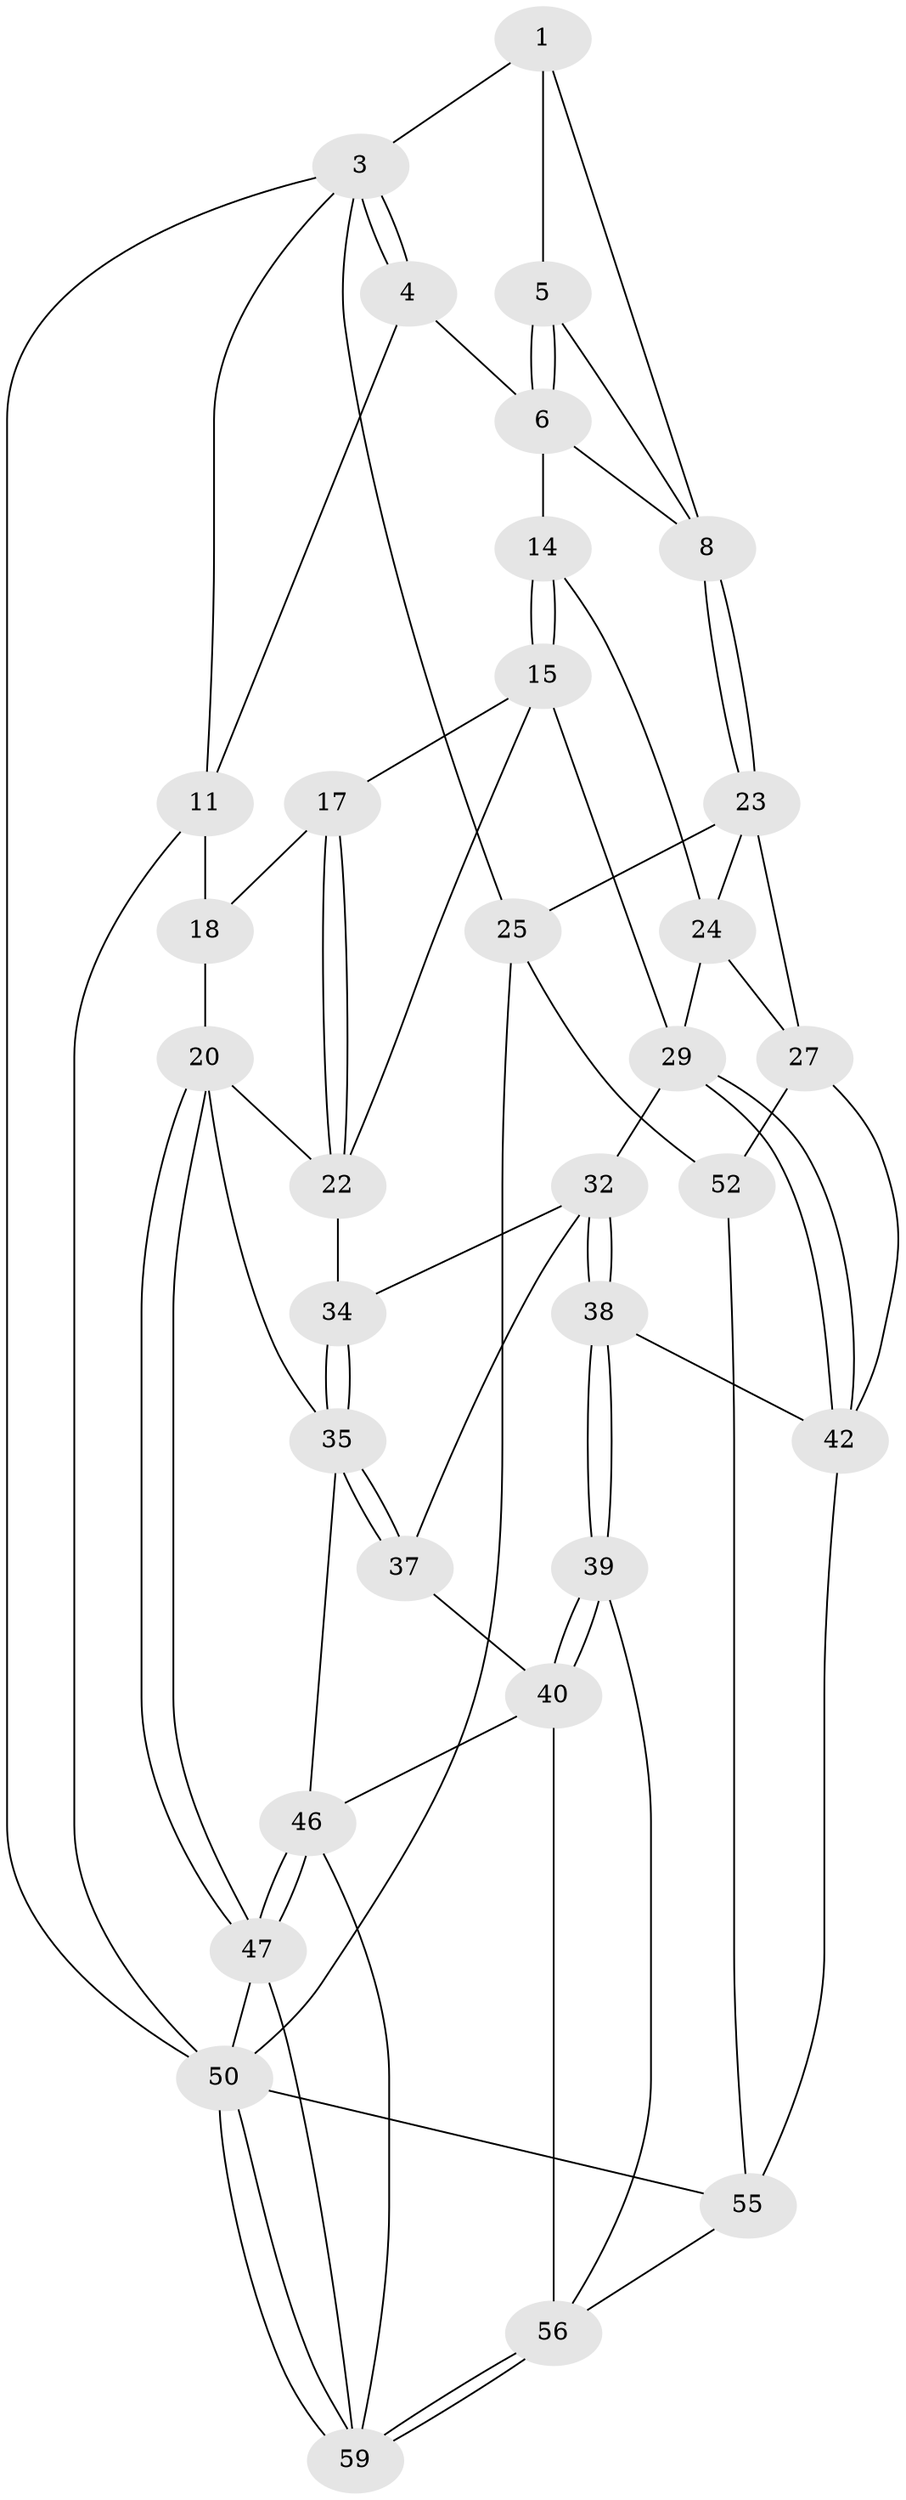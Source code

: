 // Generated by graph-tools (version 1.1) at 2025/52/02/27/25 19:52:44]
// undirected, 33 vertices, 77 edges
graph export_dot {
graph [start="1"]
  node [color=gray90,style=filled];
  1 [pos="+0.6138590772980179+0",super="+2"];
  3 [pos="+1+0",super="+10"];
  4 [pos="+0.5772265264243904+0",super="+7"];
  5 [pos="+0.5947783662614797+0.09700853507153384"];
  6 [pos="+0.4320784289185186+0.10340160054425619",super="+13"];
  8 [pos="+0.7490383872648019+0.2727402897313381",super="+9"];
  11 [pos="+0+0",super="+12"];
  14 [pos="+0.4269971154603162+0.34239742550224544"];
  15 [pos="+0.391839629925264+0.36597582224474023",super="+16"];
  17 [pos="+0.19348116640454185+0.09263718107007286"];
  18 [pos="+0.1983513413712182+0.020140017701926544",super="+19"];
  20 [pos="+0+0.4378576800877458",super="+21"];
  22 [pos="+0+0.43238563615095593",super="+31"];
  23 [pos="+0.7484142299711557+0.28034110729879874",super="+26"];
  24 [pos="+0.646339505809332+0.34443053309806254",super="+28"];
  25 [pos="+1+0.5133022920774328",super="+51"];
  27 [pos="+0.7517783156183575+0.6428877785393989",super="+45"];
  29 [pos="+0.5751844687122915+0.6508632011153651",super="+30"];
  32 [pos="+0.4419225178383532+0.6239902075226875",super="+33"];
  34 [pos="+0.22382945088244446+0.6458285206414313"];
  35 [pos="+0.21805545438180762+0.6770322641013071",super="+36"];
  37 [pos="+0.24362106239532003+0.8186323454389123"];
  38 [pos="+0.4224992871564065+0.7239388254548034",super="+44"];
  39 [pos="+0.30384794260637554+0.8543036104292977",super="+54"];
  40 [pos="+0.26914300558444454+0.8660139400737684",super="+41"];
  42 [pos="+0.592941438969761+0.8972303390204912",super="+43"];
  46 [pos="+0.08493014232005391+0.8140583432876425",super="+48"];
  47 [pos="+0+0.7397806131098356",super="+49"];
  50 [pos="+0+1",super="+53"];
  52 [pos="+0.852908435342557+0.859684340019085"];
  55 [pos="+0.6433854057271637+1",super="+58"];
  56 [pos="+0.44700938575828564+1",super="+57"];
  59 [pos="+0.07974345963181363+1",super="+60"];
  1 -- 5;
  1 -- 8;
  1 -- 3;
  3 -- 4;
  3 -- 4;
  3 -- 11;
  3 -- 25;
  3 -- 50;
  4 -- 11;
  4 -- 6;
  5 -- 6;
  5 -- 6;
  5 -- 8;
  6 -- 8;
  6 -- 14;
  8 -- 23;
  8 -- 23;
  11 -- 50;
  11 -- 18 [weight=2];
  14 -- 15;
  14 -- 15;
  14 -- 24;
  15 -- 17;
  15 -- 29;
  15 -- 22;
  17 -- 18;
  17 -- 22;
  17 -- 22;
  18 -- 20;
  20 -- 47;
  20 -- 47;
  20 -- 35;
  20 -- 22;
  22 -- 34;
  23 -- 24;
  23 -- 25;
  23 -- 27;
  24 -- 27;
  24 -- 29;
  25 -- 50;
  25 -- 52;
  27 -- 42;
  27 -- 52;
  29 -- 42;
  29 -- 42;
  29 -- 32;
  32 -- 38;
  32 -- 38;
  32 -- 34;
  32 -- 37;
  34 -- 35;
  34 -- 35;
  35 -- 37;
  35 -- 37;
  35 -- 46;
  37 -- 40;
  38 -- 39;
  38 -- 39;
  38 -- 42;
  39 -- 40;
  39 -- 40;
  39 -- 56;
  40 -- 56;
  40 -- 46;
  42 -- 55;
  46 -- 47;
  46 -- 47;
  46 -- 59;
  47 -- 50;
  47 -- 59;
  50 -- 59;
  50 -- 59;
  50 -- 55;
  52 -- 55;
  55 -- 56;
  56 -- 59;
  56 -- 59;
}
